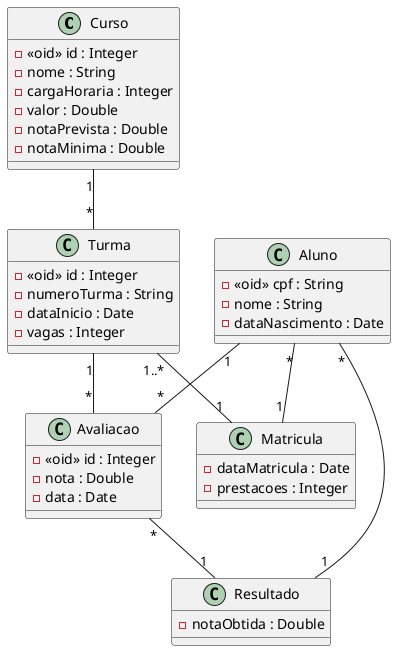 @startuml
'https://plantuml.com/class-diagram

class Curso {
	- <<oid>> id : Integer
	- nome : String
	- cargaHoraria : Integer
	- valor : Double
	- notaPrevista : Double
	- notaMinima : Double
}

class Turma {
	- <<oid>> id : Integer
	- numeroTurma : String
	- dataInicio : Date
	- vagas : Integer
}

class Matricula {
	- dataMatricula : Date
	- prestacoes : Integer
}

class Aluno {
	- <<oid>> cpf : String
	- nome : String
	- dataNascimento : Date
}

class Avaliacao {
	- <<oid>> id : Integer
	- nota : Double
	- data : Date
}

class Resultado {
	- notaObtida : Double
}

Aluno "*" -- "1" Matricula
Turma "1..*" -- "1" Matricula
Curso "1" -- "*" Turma
Aluno "1" -- "*" Avaliacao
Turma "1" -- "*" Avaliacao
Aluno "*" -- "1" Resultado
Avaliacao "*" -- "1" Resultado

@enduml
